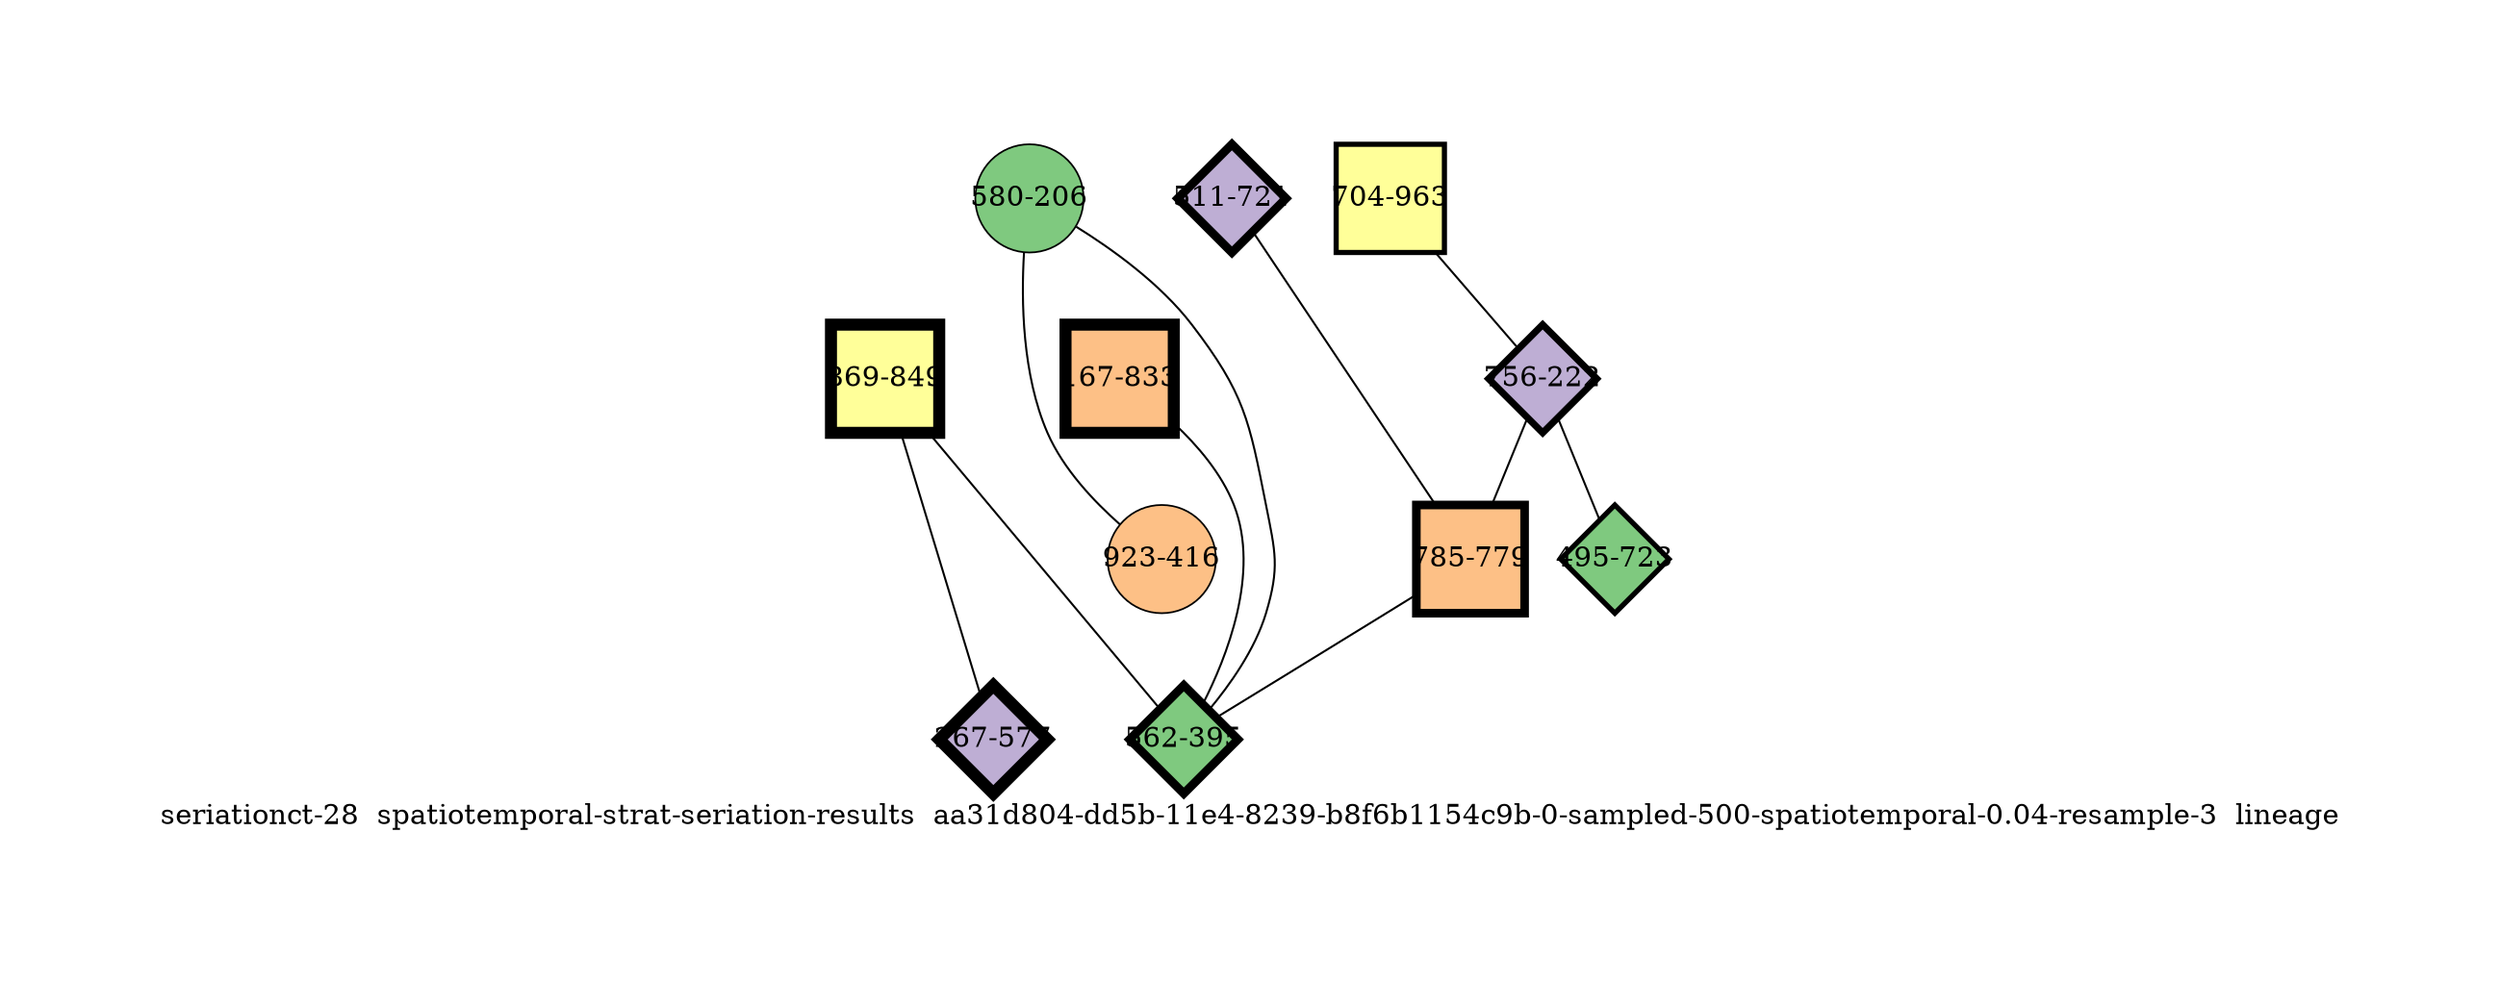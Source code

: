 strict graph "seriationct-28  spatiotemporal-strat-seriation-results  aa31d804-dd5b-11e4-8239-b8f6b1154c9b-0-sampled-500-spatiotemporal-0.04-resample-3  lineage" {
labelloc=b;
ratio=auto;
pad="1.0";
label="seriationct-28  spatiotemporal-strat-seriation-results  aa31d804-dd5b-11e4-8239-b8f6b1154c9b-0-sampled-500-spatiotemporal-0.04-resample-3  lineage";
node [width="0.75", style=filled, fixedsize=true, height="0.75", shape=circle, label=""];
0 [xCoordinate="963.0", appears_in_slice=3, yCoordinate="704.0", colorscheme=accent7, lineage_id=1, short_label="704-963", label="704-963", shape=square, cluster_id=3, fillcolor=4, size="500.0", id=0, penwidth="2.57142857143"];
1 [xCoordinate="833.0", appears_in_slice=7, yCoordinate="167.0", colorscheme=accent7, lineage_id=1, short_label="167-833", label="167-833", shape=square, cluster_id=2, fillcolor=3, size="500.0", id=1, penwidth="6.0"];
2 [xCoordinate="206.0", appears_in_slice=1, yCoordinate="580.0", colorscheme=accent7, lineage_id=0, short_label="580-206", label="580-206", shape=circle, cluster_id=0, fillcolor=1, size="500.0", id=2, penwidth="0.857142857143"];
3 [xCoordinate="849.0", appears_in_slice=7, yCoordinate="869.0", colorscheme=accent7, lineage_id=1, short_label="869-849", label="869-849", shape=square, cluster_id=3, fillcolor=4, size="500.0", id=3, penwidth="6.0"];
4 [xCoordinate="721.0", appears_in_slice=5, yCoordinate="511.0", colorscheme=accent7, lineage_id=2, short_label="511-721", label="511-721", shape=diamond, cluster_id=1, fillcolor=2, size="500.0", id=4, penwidth="4.28571428571"];
5 [xCoordinate="222.0", appears_in_slice=4, yCoordinate="756.0", colorscheme=accent7, lineage_id=2, short_label="756-222", label="756-222", shape=diamond, cluster_id=1, fillcolor=2, size="500.0", id=5, penwidth="3.42857142857"];
6 [xCoordinate="779.0", appears_in_slice=5, yCoordinate="785.0", colorscheme=accent7, lineage_id=1, short_label="785-779", label="785-779", shape=square, cluster_id=2, fillcolor=3, size="500.0", id=6, penwidth="4.28571428571"];
7 [xCoordinate="723.0", appears_in_slice=3, yCoordinate="495.0", colorscheme=accent7, lineage_id=2, short_label="495-723", label="495-723", shape=diamond, cluster_id=0, fillcolor=1, size="500.0", id=7, penwidth="2.57142857143"];
8 [xCoordinate="395.0", appears_in_slice=5, yCoordinate="562.0", colorscheme=accent7, lineage_id=2, short_label="562-395", label="562-395", shape=diamond, cluster_id=0, fillcolor=1, size="500.0", id=8, penwidth="4.28571428571"];
9 [xCoordinate="416.0", appears_in_slice=1, yCoordinate="923.0", colorscheme=accent7, lineage_id=0, short_label="923-416", label="923-416", shape=circle, cluster_id=2, fillcolor=3, size="500.0", id=9, penwidth="0.857142857143"];
10 [xCoordinate="577.0", appears_in_slice=7, yCoordinate="267.0", colorscheme=accent7, lineage_id=2, short_label="267-577", label="267-577", shape=diamond, cluster_id=1, fillcolor=2, size="500.0", id=10, penwidth="6.0"];
0 -- 5  [inverseweight="2.68879387324", weight="0.371913968546"];
1 -- 8  [inverseweight="2.68949394832", weight="0.371817159367"];
2 -- 8  [inverseweight="2.8375217692", weight="0.352420203734"];
2 -- 9  [inverseweight="2.32089163132", weight="0.430868889571"];
3 -- 8  [inverseweight="2.49271942798", weight="0.401168293862"];
3 -- 10  [inverseweight="2.51322927216", weight="0.397894458368"];
4 -- 6  [inverseweight="12.0003840184", weight="0.083330666624"];
5 -- 6  [inverseweight="3.06316430007", weight="0.326459798444"];
5 -- 7  [inverseweight="2.11277245561", weight="0.473311736597"];
6 -- 8  [inverseweight="3.31890898577", weight="0.301303833364"];
}
